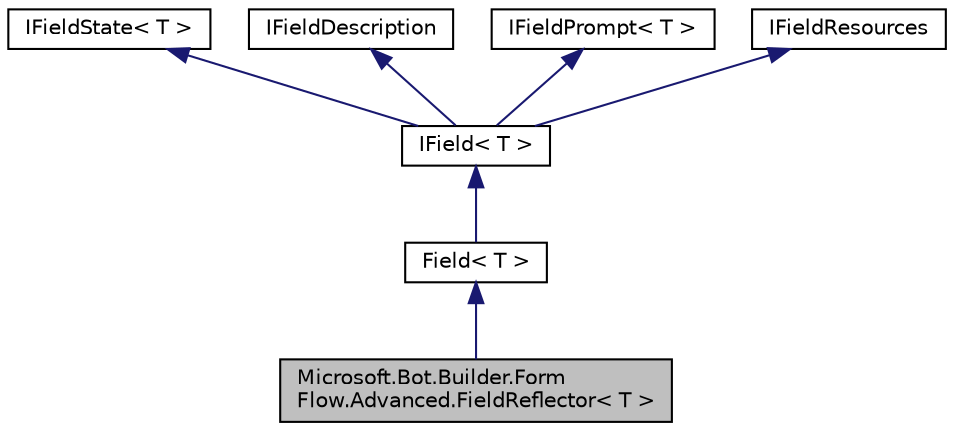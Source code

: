 digraph "Microsoft.Bot.Builder.FormFlow.Advanced.FieldReflector&lt; T &gt;"
{
  edge [fontname="Helvetica",fontsize="10",labelfontname="Helvetica",labelfontsize="10"];
  node [fontname="Helvetica",fontsize="10",shape=record];
  Node1 [label="Microsoft.Bot.Builder.Form\lFlow.Advanced.FieldReflector\< T \>",height=0.2,width=0.4,color="black", fillcolor="grey75", style="filled", fontcolor="black"];
  Node2 -> Node1 [dir="back",color="midnightblue",fontsize="10",style="solid",fontname="Helvetica"];
  Node2 [label="Field\< T \>",height=0.2,width=0.4,color="black", fillcolor="white", style="filled",URL="$d2/d1b/class_microsoft_1_1_bot_1_1_builder_1_1_form_flow_1_1_advanced_1_1_field.html",tooltip="Base class with declarative implementation of IField. "];
  Node3 -> Node2 [dir="back",color="midnightblue",fontsize="10",style="solid",fontname="Helvetica"];
  Node3 [label="IField\< T \>",height=0.2,width=0.4,color="black", fillcolor="white", style="filled",URL="$d5/d09/interface_microsoft_1_1_bot_1_1_builder_1_1_form_flow_1_1_advanced_1_1_i_field.html",tooltip="Interface for all the information about a specific field. "];
  Node4 -> Node3 [dir="back",color="midnightblue",fontsize="10",style="solid",fontname="Helvetica"];
  Node4 [label="IFieldState\< T \>",height=0.2,width=0.4,color="black", fillcolor="white", style="filled",URL="$d0/dab/interface_microsoft_1_1_bot_1_1_builder_1_1_form_flow_1_1_advanced_1_1_i_field_state.html",tooltip="Interface that defines basic access to a field. "];
  Node5 -> Node3 [dir="back",color="midnightblue",fontsize="10",style="solid",fontname="Helvetica"];
  Node5 [label="IFieldDescription",height=0.2,width=0.4,color="black", fillcolor="white", style="filled",URL="$d3/d64/interface_microsoft_1_1_bot_1_1_builder_1_1_form_flow_1_1_advanced_1_1_i_field_description.html",tooltip="Describe the information displayed about a field and its values. "];
  Node6 -> Node3 [dir="back",color="midnightblue",fontsize="10",style="solid",fontname="Helvetica"];
  Node6 [label="IFieldPrompt\< T \>",height=0.2,width=0.4,color="black", fillcolor="white", style="filled",URL="$d7/dd7/interface_microsoft_1_1_bot_1_1_builder_1_1_form_flow_1_1_advanced_1_1_i_field_prompt.html",tooltip="This provides control information about a field. "];
  Node7 -> Node3 [dir="back",color="midnightblue",fontsize="10",style="solid",fontname="Helvetica"];
  Node7 [label="IFieldResources",height=0.2,width=0.4,color="black", fillcolor="white", style="filled",URL="$d8/d0e/interface_microsoft_1_1_bot_1_1_builder_1_1_form_flow_1_1_advanced_1_1_i_field_resources.html",tooltip="Interface for saving/localizing generated resources. "];
}
